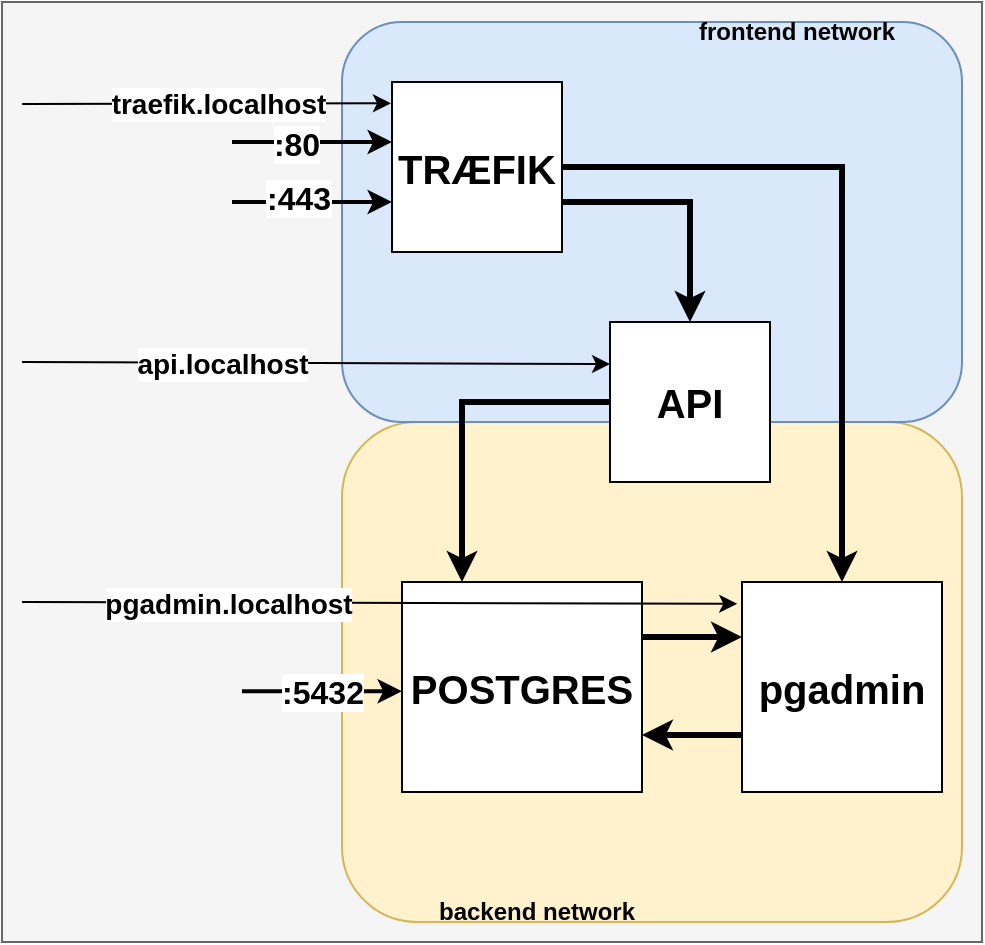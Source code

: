 <mxfile version="21.2.8" type="device">
  <diagram name="Page-1" id="MHqlvqx7FqDZ3-izeYMZ">
    <mxGraphModel dx="1430" dy="848" grid="1" gridSize="10" guides="1" tooltips="1" connect="1" arrows="1" fold="1" page="1" pageScale="1" pageWidth="827" pageHeight="1169" math="0" shadow="0">
      <root>
        <mxCell id="0" />
        <mxCell id="1" parent="0" />
        <mxCell id="40pNRldAVp_o9qbd7GbC-37" value="" style="rounded=0;whiteSpace=wrap;html=1;fillColor=#f5f5f5;fontColor=#333333;strokeColor=#666666;" vertex="1" parent="1">
          <mxGeometry x="30" y="60" width="490" height="470" as="geometry" />
        </mxCell>
        <mxCell id="40pNRldAVp_o9qbd7GbC-22" value="" style="rounded=1;whiteSpace=wrap;html=1;fillColor=#fff2cc;strokeColor=#d6b656;" vertex="1" parent="1">
          <mxGeometry x="200" y="270" width="310" height="250" as="geometry" />
        </mxCell>
        <mxCell id="40pNRldAVp_o9qbd7GbC-21" value="" style="rounded=1;whiteSpace=wrap;html=1;fillColor=#dae8fc;strokeColor=#6c8ebf;" vertex="1" parent="1">
          <mxGeometry x="200" y="70" width="310" height="200" as="geometry" />
        </mxCell>
        <mxCell id="40pNRldAVp_o9qbd7GbC-25" style="edgeStyle=orthogonalEdgeStyle;rounded=0;orthogonalLoop=1;jettySize=auto;html=1;entryX=0.5;entryY=0;entryDx=0;entryDy=0;strokeWidth=3;" edge="1" parent="1" source="40pNRldAVp_o9qbd7GbC-2" target="40pNRldAVp_o9qbd7GbC-7">
          <mxGeometry relative="1" as="geometry">
            <Array as="points">
              <mxPoint x="374" y="160" />
            </Array>
          </mxGeometry>
        </mxCell>
        <mxCell id="40pNRldAVp_o9qbd7GbC-31" style="edgeStyle=orthogonalEdgeStyle;rounded=0;orthogonalLoop=1;jettySize=auto;html=1;strokeWidth=3;" edge="1" parent="1" source="40pNRldAVp_o9qbd7GbC-2" target="40pNRldAVp_o9qbd7GbC-6">
          <mxGeometry relative="1" as="geometry" />
        </mxCell>
        <mxCell id="40pNRldAVp_o9qbd7GbC-2" value="&lt;b&gt;&lt;font style=&quot;font-size: 20px;&quot;&gt;TRÆFIK&lt;/font&gt;&lt;/b&gt;" style="rounded=0;whiteSpace=wrap;html=1;" vertex="1" parent="1">
          <mxGeometry x="225" y="100" width="85" height="85" as="geometry" />
        </mxCell>
        <mxCell id="40pNRldAVp_o9qbd7GbC-34" style="edgeStyle=orthogonalEdgeStyle;rounded=0;orthogonalLoop=1;jettySize=auto;html=1;entryX=0;entryY=0.5;entryDx=0;entryDy=0;strokeWidth=3;" edge="1" parent="1">
          <mxGeometry relative="1" as="geometry">
            <mxPoint x="350" y="377.5" as="sourcePoint" />
            <mxPoint x="400" y="377.5" as="targetPoint" />
          </mxGeometry>
        </mxCell>
        <mxCell id="40pNRldAVp_o9qbd7GbC-5" value="&lt;b&gt;&lt;font style=&quot;font-size: 20px;&quot;&gt;POSTGRES&lt;/font&gt;&lt;/b&gt;" style="rounded=0;whiteSpace=wrap;html=1;" vertex="1" parent="1">
          <mxGeometry x="230" y="350" width="120" height="105" as="geometry" />
        </mxCell>
        <mxCell id="40pNRldAVp_o9qbd7GbC-35" style="edgeStyle=orthogonalEdgeStyle;rounded=0;orthogonalLoop=1;jettySize=auto;html=1;entryX=1;entryY=0.5;entryDx=0;entryDy=0;strokeWidth=3;" edge="1" parent="1">
          <mxGeometry relative="1" as="geometry">
            <mxPoint x="400" y="426.5" as="sourcePoint" />
            <mxPoint x="350" y="426.5" as="targetPoint" />
          </mxGeometry>
        </mxCell>
        <mxCell id="40pNRldAVp_o9qbd7GbC-6" value="&lt;b&gt;&lt;font style=&quot;font-size: 20px;&quot;&gt;pgadmin&lt;/font&gt;&lt;/b&gt;" style="rounded=0;whiteSpace=wrap;html=1;" vertex="1" parent="1">
          <mxGeometry x="400" y="350" width="100" height="105" as="geometry" />
        </mxCell>
        <mxCell id="40pNRldAVp_o9qbd7GbC-38" style="edgeStyle=orthogonalEdgeStyle;rounded=0;orthogonalLoop=1;jettySize=auto;html=1;entryX=0.25;entryY=0;entryDx=0;entryDy=0;strokeWidth=3;" edge="1" parent="1" target="40pNRldAVp_o9qbd7GbC-5">
          <mxGeometry relative="1" as="geometry">
            <mxPoint x="330" y="260" as="sourcePoint" />
            <Array as="points">
              <mxPoint x="334" y="260" />
              <mxPoint x="260" y="260" />
            </Array>
          </mxGeometry>
        </mxCell>
        <mxCell id="40pNRldAVp_o9qbd7GbC-7" value="&lt;b&gt;&lt;font style=&quot;font-size: 20px;&quot;&gt;API&lt;/font&gt;&lt;/b&gt;" style="rounded=0;whiteSpace=wrap;html=1;" vertex="1" parent="1">
          <mxGeometry x="334" y="220" width="80" height="80" as="geometry" />
        </mxCell>
        <mxCell id="40pNRldAVp_o9qbd7GbC-8" value="" style="endArrow=classic;html=1;rounded=0;strokeWidth=2;" edge="1" parent="1">
          <mxGeometry width="50" height="50" relative="1" as="geometry">
            <mxPoint x="145" y="130" as="sourcePoint" />
            <mxPoint x="225" y="130" as="targetPoint" />
          </mxGeometry>
        </mxCell>
        <mxCell id="40pNRldAVp_o9qbd7GbC-10" value="&lt;b&gt;&lt;font style=&quot;font-size: 16px;&quot;&gt;:80&lt;/font&gt;&lt;/b&gt;" style="edgeLabel;html=1;align=center;verticalAlign=middle;resizable=0;points=[];" vertex="1" connectable="0" parent="40pNRldAVp_o9qbd7GbC-8">
          <mxGeometry x="-0.19" y="-1" relative="1" as="geometry">
            <mxPoint x="-1" as="offset" />
          </mxGeometry>
        </mxCell>
        <mxCell id="40pNRldAVp_o9qbd7GbC-9" value="" style="endArrow=classic;html=1;rounded=0;strokeWidth=2;" edge="1" parent="1">
          <mxGeometry width="50" height="50" relative="1" as="geometry">
            <mxPoint x="145" y="160" as="sourcePoint" />
            <mxPoint x="225" y="160" as="targetPoint" />
          </mxGeometry>
        </mxCell>
        <mxCell id="40pNRldAVp_o9qbd7GbC-11" value="&lt;font style=&quot;font-size: 16px;&quot;&gt;&lt;b&gt;:443&lt;/b&gt;&lt;/font&gt;" style="edgeLabel;html=1;align=center;verticalAlign=middle;resizable=0;points=[];" vertex="1" connectable="0" parent="40pNRldAVp_o9qbd7GbC-9">
          <mxGeometry x="-0.172" y="2" relative="1" as="geometry">
            <mxPoint as="offset" />
          </mxGeometry>
        </mxCell>
        <mxCell id="40pNRldAVp_o9qbd7GbC-12" value="&lt;font style=&quot;font-size: 16px;&quot;&gt;&lt;b&gt;:5432&lt;/b&gt;&lt;/font&gt;" style="endArrow=classic;html=1;rounded=0;strokeWidth=2;" edge="1" parent="1">
          <mxGeometry width="50" height="50" relative="1" as="geometry">
            <mxPoint x="150" y="404.66" as="sourcePoint" />
            <mxPoint x="230" y="404.66" as="targetPoint" />
            <Array as="points" />
            <mxPoint as="offset" />
          </mxGeometry>
        </mxCell>
        <mxCell id="40pNRldAVp_o9qbd7GbC-23" value="&lt;b&gt;frontend network&lt;/b&gt;" style="text;html=1;strokeColor=none;fillColor=none;align=center;verticalAlign=middle;whiteSpace=wrap;rounded=0;" vertex="1" parent="1">
          <mxGeometry x="370" y="60" width="115" height="30" as="geometry" />
        </mxCell>
        <mxCell id="40pNRldAVp_o9qbd7GbC-24" value="&lt;b&gt;backend network&lt;/b&gt;" style="text;html=1;strokeColor=none;fillColor=none;align=center;verticalAlign=middle;whiteSpace=wrap;rounded=0;" vertex="1" parent="1">
          <mxGeometry x="240" y="500" width="115" height="30" as="geometry" />
        </mxCell>
        <mxCell id="40pNRldAVp_o9qbd7GbC-41" value="" style="endArrow=classic;html=1;rounded=0;entryX=-0.006;entryY=0.125;entryDx=0;entryDy=0;entryPerimeter=0;" edge="1" parent="1" target="40pNRldAVp_o9qbd7GbC-2">
          <mxGeometry relative="1" as="geometry">
            <mxPoint x="40" y="111" as="sourcePoint" />
            <mxPoint x="130" y="110" as="targetPoint" />
          </mxGeometry>
        </mxCell>
        <mxCell id="40pNRldAVp_o9qbd7GbC-42" value="&lt;font style=&quot;font-size: 14px;&quot;&gt;&lt;b&gt;traefik.localhost&lt;/b&gt;&lt;/font&gt;" style="edgeLabel;resizable=0;html=1;align=center;verticalAlign=middle;" connectable="0" vertex="1" parent="40pNRldAVp_o9qbd7GbC-41">
          <mxGeometry relative="1" as="geometry">
            <mxPoint x="6" as="offset" />
          </mxGeometry>
        </mxCell>
        <mxCell id="40pNRldAVp_o9qbd7GbC-43" value="" style="endArrow=classic;html=1;rounded=0;entryX=-0.006;entryY=0.125;entryDx=0;entryDy=0;entryPerimeter=0;" edge="1" parent="1">
          <mxGeometry relative="1" as="geometry">
            <mxPoint x="40" y="240" as="sourcePoint" />
            <mxPoint x="334" y="241" as="targetPoint" />
          </mxGeometry>
        </mxCell>
        <mxCell id="40pNRldAVp_o9qbd7GbC-44" value="&lt;font style=&quot;font-size: 14px;&quot;&gt;&lt;b&gt;api.localhost&lt;/b&gt;&lt;/font&gt;" style="edgeLabel;resizable=0;html=1;align=center;verticalAlign=middle;" connectable="0" vertex="1" parent="40pNRldAVp_o9qbd7GbC-43">
          <mxGeometry relative="1" as="geometry">
            <mxPoint x="-47" as="offset" />
          </mxGeometry>
        </mxCell>
        <mxCell id="40pNRldAVp_o9qbd7GbC-45" value="" style="endArrow=classic;html=1;rounded=0;entryX=-0.024;entryY=0.104;entryDx=0;entryDy=0;entryPerimeter=0;" edge="1" parent="1" target="40pNRldAVp_o9qbd7GbC-6">
          <mxGeometry relative="1" as="geometry">
            <mxPoint x="40" y="360" as="sourcePoint" />
            <mxPoint x="334" y="361" as="targetPoint" />
          </mxGeometry>
        </mxCell>
        <mxCell id="40pNRldAVp_o9qbd7GbC-46" value="&lt;font style=&quot;font-size: 14px;&quot;&gt;&lt;b&gt;pgadmin.localhost&lt;/b&gt;&lt;/font&gt;" style="edgeLabel;resizable=0;html=1;align=center;verticalAlign=middle;" connectable="0" vertex="1" parent="40pNRldAVp_o9qbd7GbC-45">
          <mxGeometry relative="1" as="geometry">
            <mxPoint x="-76" as="offset" />
          </mxGeometry>
        </mxCell>
      </root>
    </mxGraphModel>
  </diagram>
</mxfile>
